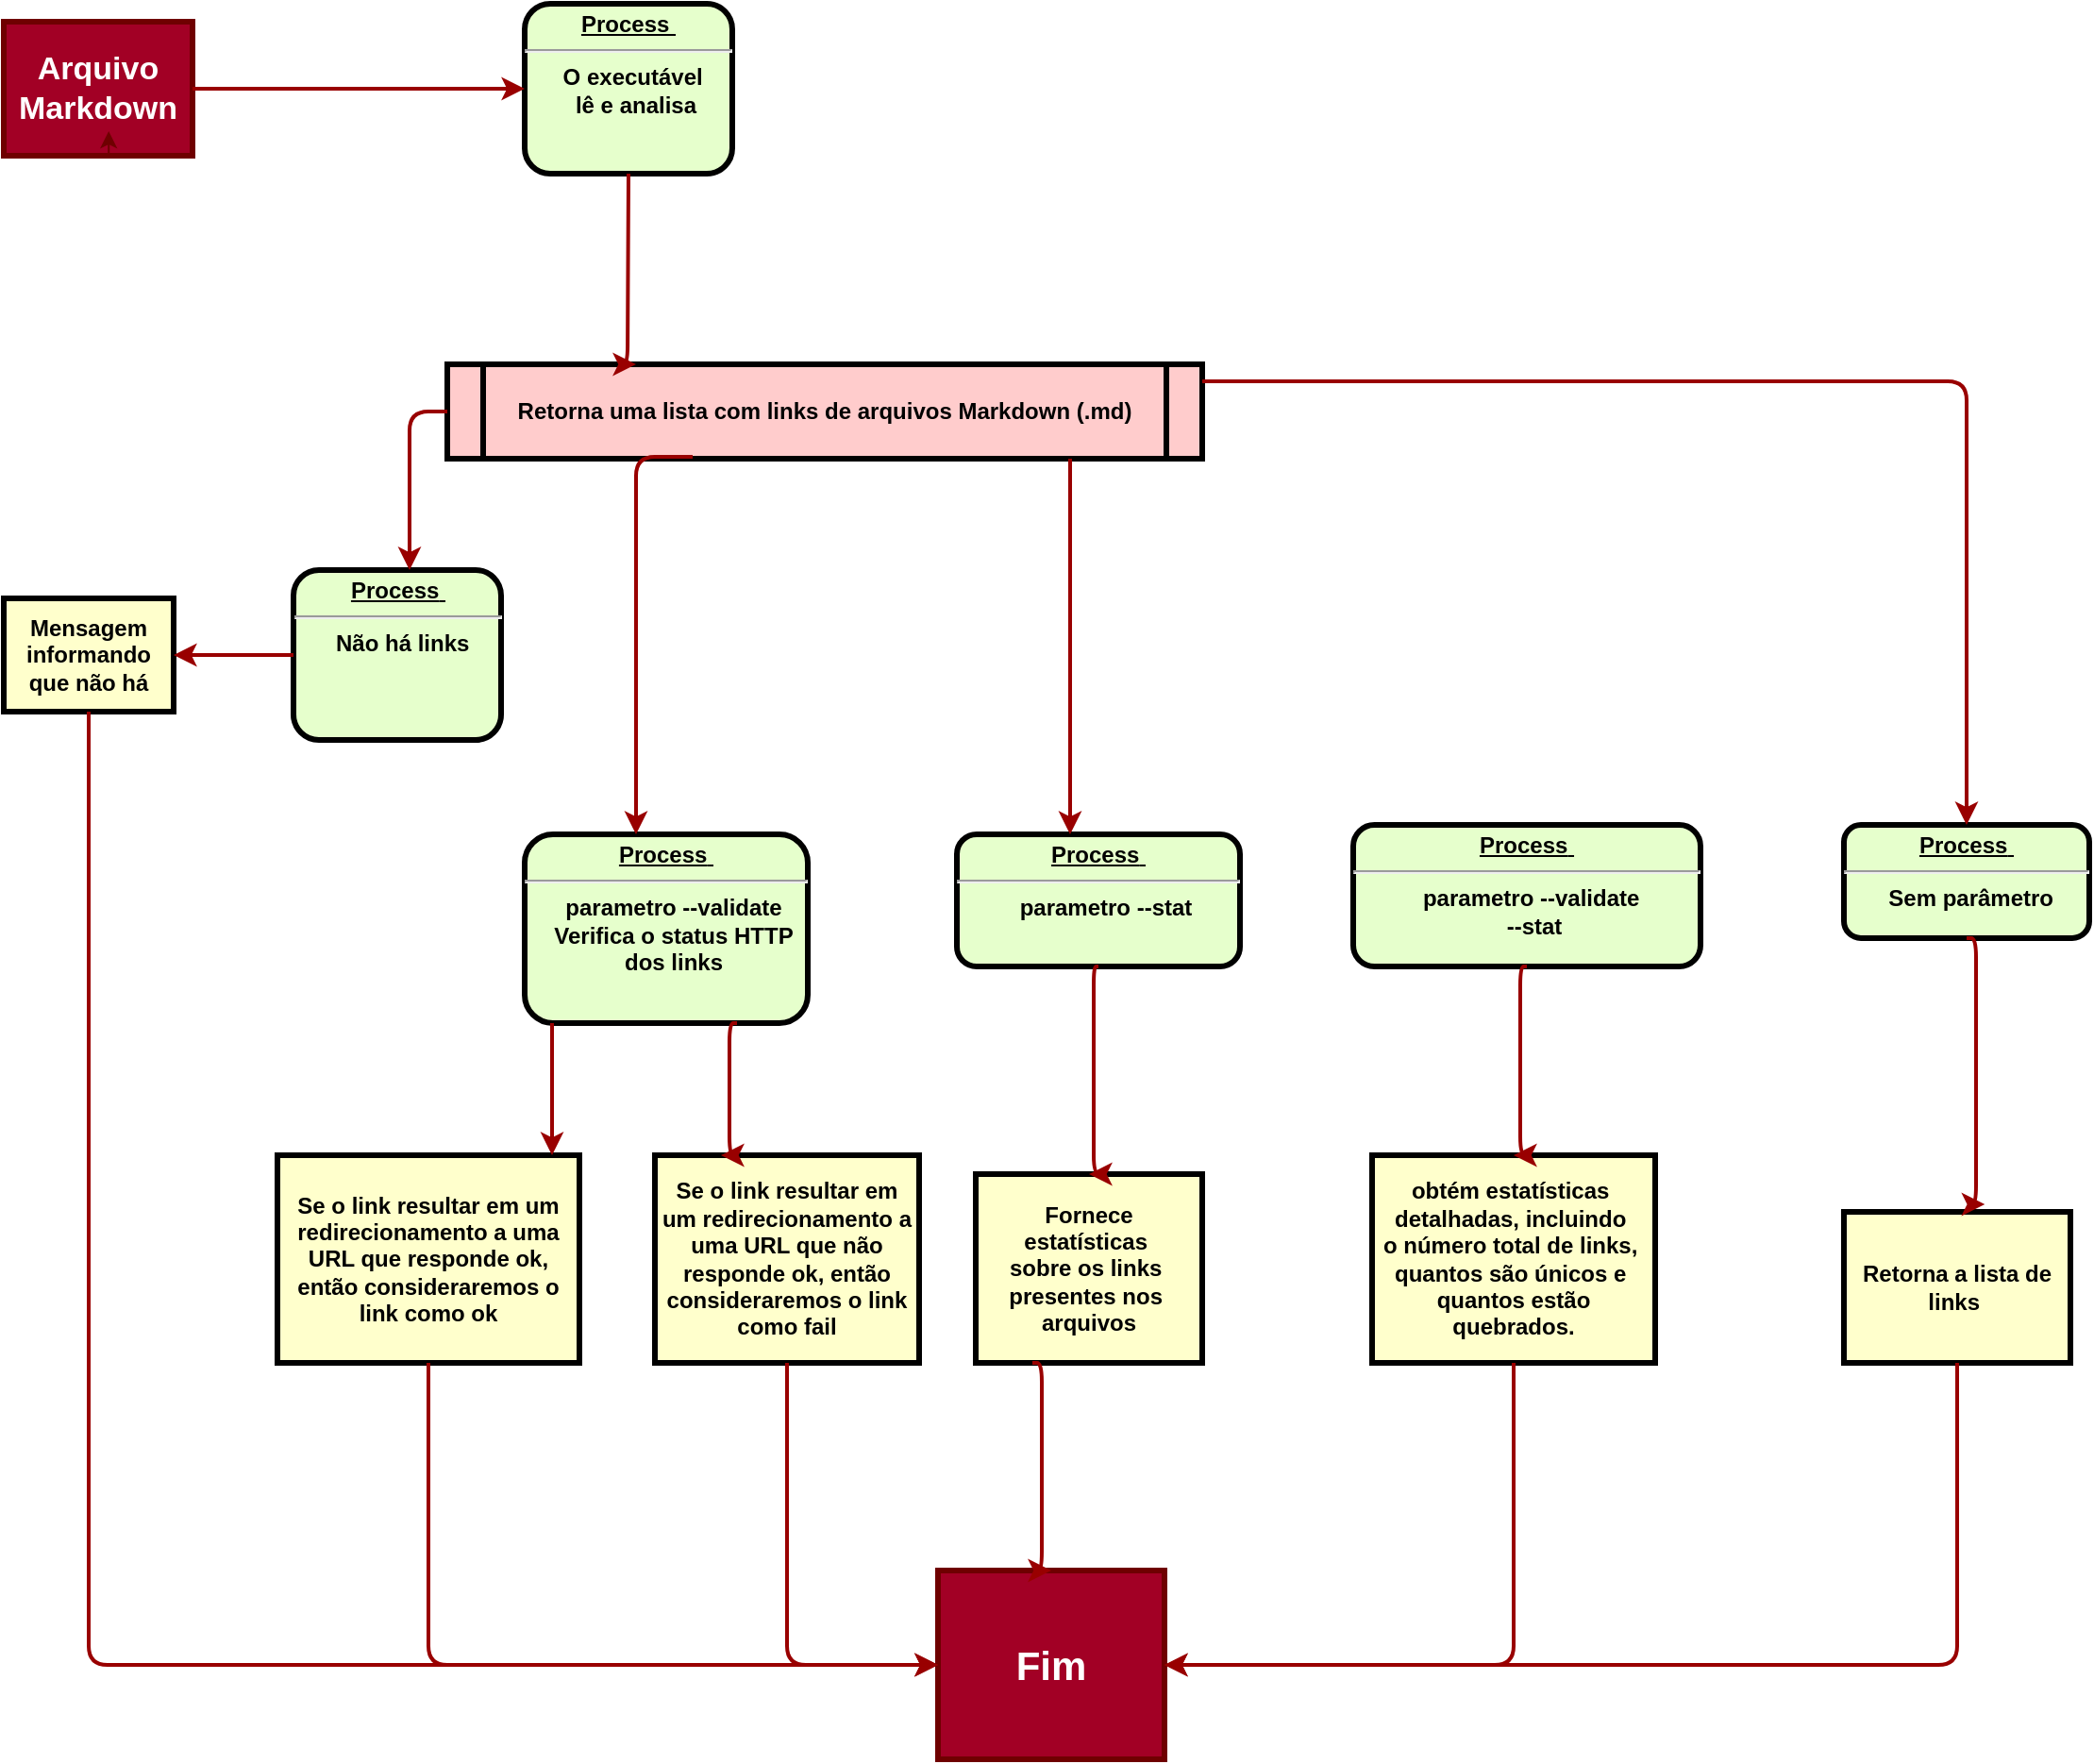 <mxfile version="21.6.8" type="github">
  <diagram name="Page-1" id="c7558073-3199-34d8-9f00-42111426c3f3">
    <mxGraphModel dx="1173" dy="584" grid="1" gridSize="10" guides="1" tooltips="1" connect="1" arrows="1" fold="1" page="1" pageScale="1" pageWidth="826" pageHeight="1169" background="none" math="0" shadow="0">
      <root>
        <mxCell id="0" />
        <mxCell id="1" parent="0" />
        <mxCell id="2" value="&lt;p style=&quot;margin: 0px; margin-top: 4px; text-align: center; text-decoration: underline;&quot;&gt;&lt;strong&gt;Process&amp;nbsp;&lt;br&gt;&lt;/strong&gt;&lt;/p&gt;&lt;hr&gt;&lt;p style=&quot;margin: 0px; margin-left: 8px;&quot;&gt;O executável&amp;nbsp;&lt;/p&gt;&lt;p style=&quot;margin: 0px; margin-left: 8px;&quot;&gt;lê e analisa&lt;/p&gt;" style="verticalAlign=middle;align=center;overflow=fill;fontSize=12;fontFamily=Helvetica;html=1;rounded=1;fontStyle=1;strokeWidth=3;fillColor=#E6FFCC" parent="1" vertex="1">
          <mxGeometry x="311" y="210" width="110" height="90" as="geometry" />
        </mxCell>
        <mxCell id="4" value="Arquivo Markdown" style="whiteSpace=wrap;align=center;verticalAlign=middle;fontStyle=1;strokeWidth=3;fillColor=#a20025;fontColor=#ffffff;strokeColor=#6F0000;fontSize=17;" parent="1" vertex="1">
          <mxGeometry x="35" y="219.5" width="100" height="71" as="geometry" />
        </mxCell>
        <mxCell id="5" value="Retorna uma lista com links de arquivos Markdown (.md)" style="shape=process;whiteSpace=wrap;align=center;verticalAlign=middle;size=0.048;fontStyle=1;strokeWidth=3;fillColor=#FFCCCC" parent="1" vertex="1">
          <mxGeometry x="270.0" y="401" width="400" height="50" as="geometry" />
        </mxCell>
        <mxCell id="7" value="&lt;p style=&quot;margin: 0px; margin-top: 4px; text-align: center; text-decoration: underline;&quot;&gt;&lt;strong&gt;&lt;strong&gt;Process&lt;/strong&gt;&amp;nbsp;&lt;br&gt;&lt;/strong&gt;&lt;/p&gt;&lt;hr&gt;&lt;p style=&quot;margin: 0px; margin-left: 8px;&quot;&gt;Sem parâmetro&amp;nbsp;&lt;br&gt;&lt;/p&gt;" style="verticalAlign=middle;align=center;overflow=fill;fontSize=12;fontFamily=Helvetica;html=1;rounded=1;fontStyle=1;strokeWidth=3;fillColor=#E6FFCC" parent="1" vertex="1">
          <mxGeometry x="1010" y="645" width="130" height="60" as="geometry" />
        </mxCell>
        <mxCell id="9" value="&lt;p style=&quot;margin: 0px; margin-top: 4px; text-align: center; text-decoration: underline;&quot;&gt;&lt;strong&gt;&lt;strong&gt;Process&lt;/strong&gt;&amp;nbsp;&lt;br&gt;&lt;/strong&gt;&lt;/p&gt;&lt;hr&gt;&lt;p style=&quot;margin: 0px; margin-left: 8px;&quot;&gt;parametro --stat&lt;br&gt;&lt;/p&gt;&lt;p style=&quot;margin: 0px; margin-left: 8px;&quot;&gt;&lt;br&gt;&lt;/p&gt;" style="verticalAlign=middle;align=center;overflow=fill;fontSize=12;fontFamily=Helvetica;html=1;rounded=1;fontStyle=1;strokeWidth=3;fillColor=#E6FFCC" parent="1" vertex="1">
          <mxGeometry x="540" y="650" width="150" height="70" as="geometry" />
        </mxCell>
        <mxCell id="10" value="&lt;p style=&quot;margin: 0px; margin-top: 4px; text-align: center; text-decoration: underline;&quot;&gt;&lt;strong&gt;&lt;strong&gt;Process&lt;/strong&gt;&amp;nbsp;&lt;br&gt;&lt;/strong&gt;&lt;/p&gt;&lt;hr&gt;&lt;p style=&quot;margin: 0px; margin-left: 8px;&quot;&gt;Não há links&amp;nbsp;&lt;/p&gt;" style="verticalAlign=middle;align=center;overflow=fill;fontSize=12;fontFamily=Helvetica;html=1;rounded=1;fontStyle=1;strokeWidth=3;fillColor=#E6FFCC" parent="1" vertex="1">
          <mxGeometry x="188.5" y="510" width="110" height="90" as="geometry" />
        </mxCell>
        <mxCell id="13" value="Se o link resultar em um redirecionamento a uma URL que responde ok, então consideraremos o link como ok" style="whiteSpace=wrap;align=center;verticalAlign=middle;fontStyle=1;strokeWidth=3;fillColor=#FFFFCC" parent="1" vertex="1">
          <mxGeometry x="180" y="820" width="160" height="110" as="geometry" />
        </mxCell>
        <mxCell id="14" value="Mensagem informando que não há" style="whiteSpace=wrap;align=center;verticalAlign=middle;fontStyle=1;strokeWidth=3;fillColor=#FFFFCC" parent="1" vertex="1">
          <mxGeometry x="35.0" y="525.0" width="90" height="60" as="geometry" />
        </mxCell>
        <mxCell id="15" value="Fornece estatísticas &#xa;sobre os links &#xa;presentes nos &#xa;arquivos" style="whiteSpace=wrap;align=center;verticalAlign=middle;fontStyle=1;strokeWidth=3;fillColor=#FFFFCC" parent="1" vertex="1">
          <mxGeometry x="550" y="830" width="120" height="100" as="geometry" />
        </mxCell>
        <mxCell id="37" value="" style="edgeStyle=none;noEdgeStyle=1;strokeColor=#990000;strokeWidth=2" parent="1" source="4" target="2" edge="1">
          <mxGeometry width="100" height="100" relative="1" as="geometry">
            <mxPoint x="280" y="190" as="sourcePoint" />
            <mxPoint x="380" y="90" as="targetPoint" />
          </mxGeometry>
        </mxCell>
        <mxCell id="11" value="&lt;p style=&quot;margin: 0px; margin-top: 4px; text-align: center; text-decoration: underline;&quot;&gt;&lt;strong&gt;&lt;strong&gt;Process&lt;/strong&gt;&amp;nbsp;&lt;br&gt;&lt;/strong&gt;&lt;/p&gt;&lt;hr&gt;&lt;p style=&quot;border-color: var(--border-color); margin: 0px 0px 0px 8px;&quot;&gt;parametro --validate&lt;/p&gt;&lt;p style=&quot;border-color: var(--border-color); margin: 0px 0px 0px 8px;&quot;&gt;Verifica o status HTTP&lt;/p&gt;&lt;p style=&quot;border-color: var(--border-color); margin: 0px 0px 0px 8px;&quot;&gt;&amp;nbsp;dos links&amp;nbsp;&lt;/p&gt;" style="verticalAlign=middle;align=center;overflow=fill;fontSize=12;fontFamily=Helvetica;html=1;rounded=1;fontStyle=1;strokeWidth=3;fillColor=#E6FFCC" parent="1" vertex="1">
          <mxGeometry x="311" y="650" width="150" height="100" as="geometry" />
        </mxCell>
        <mxCell id="68" value="" style="edgeStyle=elbowEdgeStyle;elbow=horizontal;strokeColor=#990000;strokeWidth=2;exitX=0.5;exitY=1;exitDx=0;exitDy=0;entryX=0.25;entryY=0;entryDx=0;entryDy=0;" parent="1" source="2" target="5" edge="1">
          <mxGeometry width="100" height="100" relative="1" as="geometry">
            <mxPoint x="365.5" y="311" as="sourcePoint" />
            <mxPoint x="365.5" y="401" as="targetPoint" />
            <Array as="points">
              <mxPoint x="365.5" y="370" />
            </Array>
          </mxGeometry>
        </mxCell>
        <mxCell id="72" value="" style="edgeStyle=elbowEdgeStyle;elbow=vertical;strokeColor=#990000;strokeWidth=2" parent="1" source="5" target="7" edge="1">
          <mxGeometry width="100" height="100" relative="1" as="geometry">
            <mxPoint x="500" y="500" as="sourcePoint" />
            <mxPoint x="600" y="400" as="targetPoint" />
            <Array as="points">
              <mxPoint x="650" y="410" />
            </Array>
          </mxGeometry>
        </mxCell>
        <mxCell id="77" value="" style="edgeStyle=elbowEdgeStyle;elbow=horizontal;strokeColor=#990000;strokeWidth=2" parent="1" source="5" target="9" edge="1">
          <mxGeometry width="100" height="100" relative="1" as="geometry">
            <mxPoint x="400" y="590" as="sourcePoint" />
            <mxPoint x="500" y="490" as="targetPoint" />
            <Array as="points">
              <mxPoint x="600" y="480" />
            </Array>
          </mxGeometry>
        </mxCell>
        <mxCell id="83" value="" style="edgeStyle=elbowEdgeStyle;elbow=horizontal;strokeColor=#990000;strokeWidth=2" parent="1" source="11" target="13" edge="1">
          <mxGeometry width="100" height="100" relative="1" as="geometry">
            <mxPoint x="200" y="660.0" as="sourcePoint" />
            <mxPoint x="230.0" y="650" as="targetPoint" />
          </mxGeometry>
        </mxCell>
        <mxCell id="87" value="" style="edgeStyle=elbowEdgeStyle;elbow=vertical;strokeColor=#990000;strokeWidth=2" parent="1" source="10" target="14" edge="1">
          <mxGeometry width="100" height="100" relative="1" as="geometry">
            <mxPoint x="70" y="740" as="sourcePoint" />
            <mxPoint x="170" y="640" as="targetPoint" />
          </mxGeometry>
        </mxCell>
        <mxCell id="88" value="" style="edgeStyle=elbowEdgeStyle;elbow=horizontal;strokeColor=#990000;strokeWidth=2" parent="1" target="11" edge="1">
          <mxGeometry width="100" height="100" relative="1" as="geometry">
            <mxPoint x="400" y="450" as="sourcePoint" />
            <mxPoint x="150" y="400" as="targetPoint" />
            <Array as="points">
              <mxPoint x="370" y="550" />
              <mxPoint x="400" y="480" />
            </Array>
          </mxGeometry>
        </mxCell>
        <mxCell id="92" value="" style="edgeStyle=elbowEdgeStyle;elbow=horizontal;strokeColor=#990000;strokeWidth=2" parent="1" source="5" target="10" edge="1">
          <mxGeometry width="100" height="100" relative="1" as="geometry">
            <mxPoint x="30.0" y="500" as="sourcePoint" />
            <mxPoint x="130.0" y="400" as="targetPoint" />
            <Array as="points">
              <mxPoint x="250" y="470" />
            </Array>
          </mxGeometry>
        </mxCell>
        <mxCell id="sWFjuExF-uFyoJVq9yDi-98" value="Retorna a lista de links " style="whiteSpace=wrap;align=center;verticalAlign=middle;fontStyle=1;strokeWidth=3;fillColor=#FFFFCC" vertex="1" parent="1">
          <mxGeometry x="1010" y="850" width="120" height="80" as="geometry" />
        </mxCell>
        <mxCell id="sWFjuExF-uFyoJVq9yDi-99" value="Se o link resultar em um redirecionamento a uma URL que não &#xa;responde ok, então consideraremos o link como fail" style="whiteSpace=wrap;align=center;verticalAlign=middle;fontStyle=1;strokeWidth=3;fillColor=#FFFFCC" vertex="1" parent="1">
          <mxGeometry x="380" y="820" width="140" height="110" as="geometry" />
        </mxCell>
        <mxCell id="sWFjuExF-uFyoJVq9yDi-101" value="" style="edgeStyle=elbowEdgeStyle;elbow=horizontal;strokeColor=#990000;strokeWidth=2;exitX=0.5;exitY=1;exitDx=0;exitDy=0;entryX=0.622;entryY=-0.05;entryDx=0;entryDy=0;entryPerimeter=0;" edge="1" parent="1" source="7" target="sWFjuExF-uFyoJVq9yDi-98">
          <mxGeometry width="100" height="100" relative="1" as="geometry">
            <mxPoint x="750" y="740" as="sourcePoint" />
            <mxPoint x="750" y="810" as="targetPoint" />
            <Array as="points" />
          </mxGeometry>
        </mxCell>
        <mxCell id="sWFjuExF-uFyoJVq9yDi-102" value="" style="edgeStyle=elbowEdgeStyle;elbow=horizontal;strokeColor=#990000;strokeWidth=2;exitX=0.5;exitY=1;exitDx=0;exitDy=0;entryX=0.5;entryY=0;entryDx=0;entryDy=0;" edge="1" parent="1" source="9" target="15">
          <mxGeometry width="100" height="100" relative="1" as="geometry">
            <mxPoint x="594.5" y="740" as="sourcePoint" />
            <mxPoint x="580" y="820" as="targetPoint" />
            <Array as="points" />
          </mxGeometry>
        </mxCell>
        <mxCell id="sWFjuExF-uFyoJVq9yDi-103" value="" style="edgeStyle=elbowEdgeStyle;elbow=horizontal;strokeColor=#990000;strokeWidth=2;exitX=0.75;exitY=1;exitDx=0;exitDy=0;entryX=0.25;entryY=0;entryDx=0;entryDy=0;" edge="1" parent="1" source="11" target="sWFjuExF-uFyoJVq9yDi-99">
          <mxGeometry width="100" height="100" relative="1" as="geometry">
            <mxPoint x="430" y="740" as="sourcePoint" />
            <mxPoint x="400" y="820" as="targetPoint" />
            <Array as="points" />
          </mxGeometry>
        </mxCell>
        <mxCell id="sWFjuExF-uFyoJVq9yDi-105" value="&lt;p style=&quot;margin: 0px; margin-top: 4px; text-align: center; text-decoration: underline;&quot;&gt;&lt;strong&gt;&lt;strong&gt;Process&lt;/strong&gt;&amp;nbsp;&lt;br&gt;&lt;/strong&gt;&lt;/p&gt;&lt;hr&gt;&lt;p style=&quot;margin: 0px; margin-left: 8px;&quot;&gt;parametro --validate&amp;nbsp;&lt;/p&gt;&lt;p style=&quot;margin: 0px; margin-left: 8px;&quot;&gt;--stat&lt;br&gt;&lt;/p&gt;&lt;p style=&quot;margin: 0px; margin-left: 8px;&quot;&gt;&lt;br&gt;&lt;/p&gt;" style="verticalAlign=middle;align=center;overflow=fill;fontSize=12;fontFamily=Helvetica;html=1;rounded=1;fontStyle=1;strokeWidth=3;fillColor=#E6FFCC" vertex="1" parent="1">
          <mxGeometry x="750" y="645" width="184" height="75" as="geometry" />
        </mxCell>
        <mxCell id="sWFjuExF-uFyoJVq9yDi-106" value="obtém estatísticas &#xa;detalhadas, incluindo &#xa;o número total de links, &#xa;quantos são únicos e &#xa;quantos estão quebrados." style="whiteSpace=wrap;align=center;verticalAlign=middle;fontStyle=1;strokeWidth=3;fillColor=#FFFFCC" vertex="1" parent="1">
          <mxGeometry x="760" y="820" width="150" height="110" as="geometry" />
        </mxCell>
        <mxCell id="sWFjuExF-uFyoJVq9yDi-107" value="" style="edgeStyle=elbowEdgeStyle;elbow=horizontal;strokeColor=#990000;strokeWidth=2;exitX=0.5;exitY=1;exitDx=0;exitDy=0;entryX=0.5;entryY=0;entryDx=0;entryDy=0;" edge="1" parent="1" source="sWFjuExF-uFyoJVq9yDi-105" target="sWFjuExF-uFyoJVq9yDi-106">
          <mxGeometry width="100" height="100" relative="1" as="geometry">
            <mxPoint x="1011.33" y="783" as="sourcePoint" />
            <mxPoint x="1012.33" y="890" as="targetPoint" />
            <Array as="points" />
          </mxGeometry>
        </mxCell>
        <mxCell id="sWFjuExF-uFyoJVq9yDi-108" value="Fim" style="whiteSpace=wrap;align=center;verticalAlign=middle;fontStyle=1;strokeWidth=3;fillColor=#a20025;fontSize=21;strokeColor=#6F0000;fontColor=#ffffff;" vertex="1" parent="1">
          <mxGeometry x="530" y="1040" width="120" height="100" as="geometry" />
        </mxCell>
        <mxCell id="sWFjuExF-uFyoJVq9yDi-109" style="edgeStyle=orthogonalEdgeStyle;rounded=0;orthogonalLoop=1;jettySize=auto;html=1;exitX=0.5;exitY=1;exitDx=0;exitDy=0;entryX=0.556;entryY=0.817;entryDx=0;entryDy=0;entryPerimeter=0;fillColor=#a20025;strokeColor=#6F0000;" edge="1" parent="1" source="4" target="4">
          <mxGeometry relative="1" as="geometry" />
        </mxCell>
        <mxCell id="sWFjuExF-uFyoJVq9yDi-110" value="" style="edgeStyle=elbowEdgeStyle;elbow=horizontal;strokeColor=#990000;strokeWidth=2;entryX=0.5;entryY=0;entryDx=0;entryDy=0;exitX=0.25;exitY=1;exitDx=0;exitDy=0;" edge="1" parent="1" source="15" target="sWFjuExF-uFyoJVq9yDi-108">
          <mxGeometry width="100" height="100" relative="1" as="geometry">
            <mxPoint x="589.33" y="930" as="sourcePoint" />
            <mxPoint x="589.33" y="1000" as="targetPoint" />
          </mxGeometry>
        </mxCell>
        <mxCell id="sWFjuExF-uFyoJVq9yDi-111" value="" style="edgeStyle=elbowEdgeStyle;elbow=horizontal;strokeColor=#990000;strokeWidth=2;entryX=0;entryY=0.5;entryDx=0;entryDy=0;exitX=0.5;exitY=1;exitDx=0;exitDy=0;" edge="1" parent="1" source="sWFjuExF-uFyoJVq9yDi-99" target="sWFjuExF-uFyoJVq9yDi-108">
          <mxGeometry width="100" height="100" relative="1" as="geometry">
            <mxPoint x="461" y="950" as="sourcePoint" />
            <mxPoint x="471" y="1060" as="targetPoint" />
            <Array as="points">
              <mxPoint x="450" y="1010" />
            </Array>
          </mxGeometry>
        </mxCell>
        <mxCell id="sWFjuExF-uFyoJVq9yDi-112" value="" style="edgeStyle=elbowEdgeStyle;elbow=horizontal;strokeColor=#990000;strokeWidth=2;entryX=0;entryY=0.5;entryDx=0;entryDy=0;exitX=0.5;exitY=1;exitDx=0;exitDy=0;" edge="1" parent="1" source="13" target="sWFjuExF-uFyoJVq9yDi-108">
          <mxGeometry width="100" height="100" relative="1" as="geometry">
            <mxPoint x="460" y="940" as="sourcePoint" />
            <mxPoint x="540" y="1100" as="targetPoint" />
            <Array as="points">
              <mxPoint x="260" y="1030" />
            </Array>
          </mxGeometry>
        </mxCell>
        <mxCell id="sWFjuExF-uFyoJVq9yDi-113" value="" style="edgeStyle=elbowEdgeStyle;elbow=horizontal;strokeColor=#990000;strokeWidth=2;entryX=1;entryY=0.5;entryDx=0;entryDy=0;exitX=0.5;exitY=1;exitDx=0;exitDy=0;" edge="1" parent="1" source="sWFjuExF-uFyoJVq9yDi-106" target="sWFjuExF-uFyoJVq9yDi-108">
          <mxGeometry width="100" height="100" relative="1" as="geometry">
            <mxPoint x="270" y="940" as="sourcePoint" />
            <mxPoint x="540" y="1100" as="targetPoint" />
            <Array as="points">
              <mxPoint x="835" y="1030" />
            </Array>
          </mxGeometry>
        </mxCell>
        <mxCell id="sWFjuExF-uFyoJVq9yDi-114" value="" style="edgeStyle=elbowEdgeStyle;elbow=horizontal;strokeColor=#990000;strokeWidth=2;entryX=1;entryY=0.5;entryDx=0;entryDy=0;exitX=0.5;exitY=1;exitDx=0;exitDy=0;" edge="1" parent="1" source="sWFjuExF-uFyoJVq9yDi-98" target="sWFjuExF-uFyoJVq9yDi-108">
          <mxGeometry width="100" height="100" relative="1" as="geometry">
            <mxPoint x="845" y="940" as="sourcePoint" />
            <mxPoint x="660" y="1100" as="targetPoint" />
            <Array as="points">
              <mxPoint x="1070" y="1040" />
            </Array>
          </mxGeometry>
        </mxCell>
        <mxCell id="sWFjuExF-uFyoJVq9yDi-115" value="" style="edgeStyle=elbowEdgeStyle;elbow=horizontal;strokeColor=#990000;strokeWidth=2;exitX=0.5;exitY=1;exitDx=0;exitDy=0;entryX=0;entryY=0.5;entryDx=0;entryDy=0;" edge="1" parent="1" source="14" target="sWFjuExF-uFyoJVq9yDi-108">
          <mxGeometry width="100" height="100" relative="1" as="geometry">
            <mxPoint x="336" y="760" as="sourcePoint" />
            <mxPoint x="336" y="830" as="targetPoint" />
            <Array as="points">
              <mxPoint x="80" y="1000" />
            </Array>
          </mxGeometry>
        </mxCell>
      </root>
    </mxGraphModel>
  </diagram>
</mxfile>
